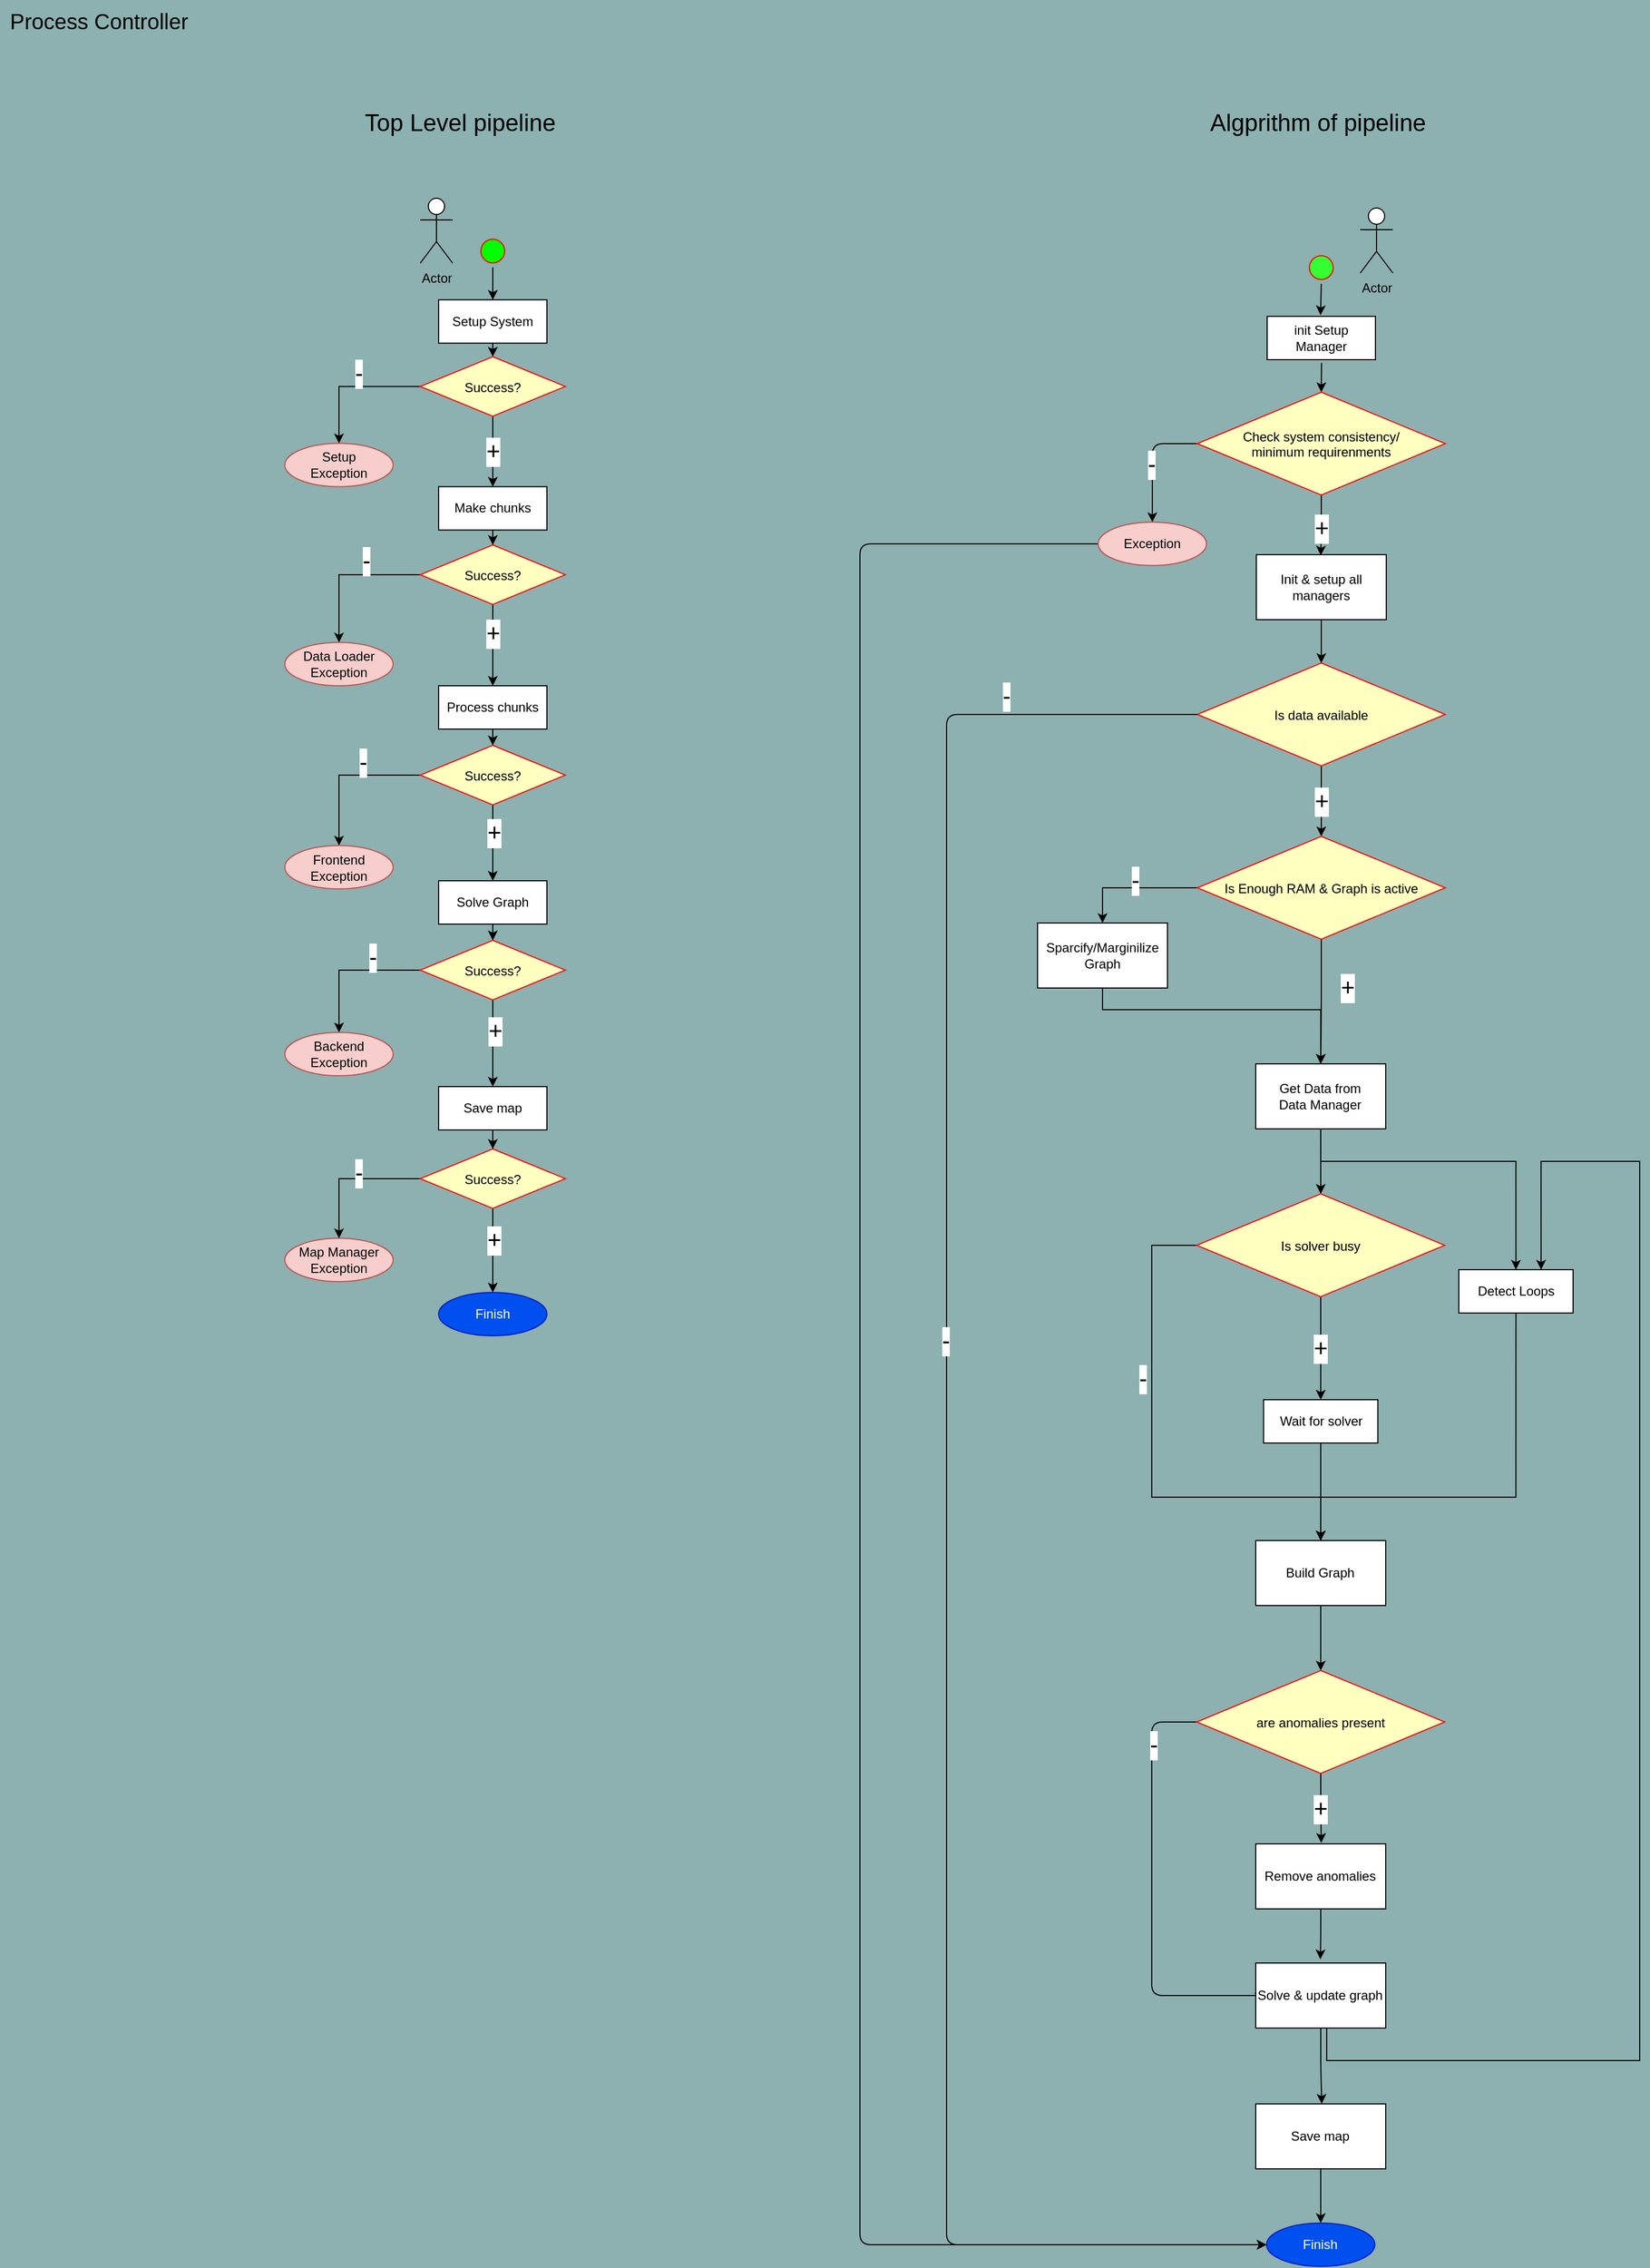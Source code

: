 <mxfile version="21.1.2" type="device">
  <diagram name="Page-1" id="7ksJPhQbzPqzRpYwF6H7">
    <mxGraphModel dx="3885" dy="1291" grid="0" gridSize="10" guides="1" tooltips="1" connect="1" arrows="1" fold="1" page="1" pageScale="1" pageWidth="1654" pageHeight="1169" background="#8DB0B0" math="0" shadow="0">
      <root>
        <mxCell id="0" />
        <mxCell id="1" parent="0" />
        <mxCell id="ingS8tIRZ2X2nlKzTgWt-1" style="edgeStyle=orthogonalEdgeStyle;rounded=0;orthogonalLoop=1;jettySize=auto;html=1;exitX=0.5;exitY=1;exitDx=0;exitDy=0;entryX=0.5;entryY=0;entryDx=0;entryDy=0;" parent="1" source="ingS8tIRZ2X2nlKzTgWt-2" target="ingS8tIRZ2X2nlKzTgWt-9" edge="1">
          <mxGeometry relative="1" as="geometry" />
        </mxCell>
        <mxCell id="ingS8tIRZ2X2nlKzTgWt-2" value="Setup System" style="whiteSpace=wrap;html=1;align=center;" parent="1" vertex="1">
          <mxGeometry x="-1235" y="292.75" width="100" height="40" as="geometry" />
        </mxCell>
        <mxCell id="ingS8tIRZ2X2nlKzTgWt-3" value="Actor" style="shape=umlActor;verticalLabelPosition=bottom;verticalAlign=top;html=1;" parent="1" vertex="1">
          <mxGeometry x="-1252" y="199" width="30" height="60" as="geometry" />
        </mxCell>
        <mxCell id="ingS8tIRZ2X2nlKzTgWt-4" style="edgeStyle=orthogonalEdgeStyle;rounded=0;orthogonalLoop=1;jettySize=auto;html=1;exitX=0.5;exitY=1;exitDx=0;exitDy=0;entryX=0.5;entryY=0;entryDx=0;entryDy=0;" parent="1" source="ingS8tIRZ2X2nlKzTgWt-5" target="ingS8tIRZ2X2nlKzTgWt-2" edge="1">
          <mxGeometry relative="1" as="geometry" />
        </mxCell>
        <mxCell id="ingS8tIRZ2X2nlKzTgWt-5" value="" style="ellipse;shape=startState;fillColor=#00FF00;strokeColor=#ff0000;fontColor=#000000;" parent="1" vertex="1">
          <mxGeometry x="-1200" y="232.75" width="30" height="30" as="geometry" />
        </mxCell>
        <mxCell id="ingS8tIRZ2X2nlKzTgWt-6" value="&lt;font style=&quot;font-size: 22px;&quot;&gt;+&lt;/font&gt;" style="edgeStyle=orthogonalEdgeStyle;rounded=0;orthogonalLoop=1;jettySize=auto;html=1;exitX=0.5;exitY=1;exitDx=0;exitDy=0;entryX=0.5;entryY=0;entryDx=0;entryDy=0;" parent="1" source="ingS8tIRZ2X2nlKzTgWt-9" target="ingS8tIRZ2X2nlKzTgWt-11" edge="1">
          <mxGeometry relative="1" as="geometry" />
        </mxCell>
        <mxCell id="ingS8tIRZ2X2nlKzTgWt-7" style="edgeStyle=orthogonalEdgeStyle;rounded=0;orthogonalLoop=1;jettySize=auto;html=1;exitX=0;exitY=0.5;exitDx=0;exitDy=0;entryX=0.5;entryY=0;entryDx=0;entryDy=0;" parent="1" source="ingS8tIRZ2X2nlKzTgWt-9" target="ingS8tIRZ2X2nlKzTgWt-12" edge="1">
          <mxGeometry relative="1" as="geometry">
            <mxPoint x="-1327" y="460.25" as="targetPoint" />
          </mxGeometry>
        </mxCell>
        <mxCell id="ingS8tIRZ2X2nlKzTgWt-8" value="&lt;font style=&quot;font-size: 22px;&quot;&gt;-&lt;/font&gt;" style="edgeLabel;html=1;align=center;verticalAlign=middle;resizable=0;points=[];" parent="ingS8tIRZ2X2nlKzTgWt-7" vertex="1" connectable="0">
          <mxGeometry x="-0.103" relative="1" as="geometry">
            <mxPoint y="-12" as="offset" />
          </mxGeometry>
        </mxCell>
        <mxCell id="ingS8tIRZ2X2nlKzTgWt-9" value="Success?" style="rhombus;fillColor=#ffffc0;strokeColor=#ff0000;" parent="1" vertex="1">
          <mxGeometry x="-1252" y="345.25" width="134" height="55" as="geometry" />
        </mxCell>
        <mxCell id="ingS8tIRZ2X2nlKzTgWt-10" style="edgeStyle=orthogonalEdgeStyle;rounded=0;orthogonalLoop=1;jettySize=auto;html=1;entryX=0.5;entryY=0;entryDx=0;entryDy=0;" parent="1" source="ingS8tIRZ2X2nlKzTgWt-11" target="ingS8tIRZ2X2nlKzTgWt-17" edge="1">
          <mxGeometry relative="1" as="geometry" />
        </mxCell>
        <mxCell id="ingS8tIRZ2X2nlKzTgWt-11" value="Make chunks" style="whiteSpace=wrap;html=1;align=center;" parent="1" vertex="1">
          <mxGeometry x="-1235" y="465.25" width="100" height="40" as="geometry" />
        </mxCell>
        <mxCell id="ingS8tIRZ2X2nlKzTgWt-12" value="Setup&lt;br&gt;Exception" style="ellipse;whiteSpace=wrap;html=1;align=center;fillColor=#f8cecc;strokeColor=#b85450;" parent="1" vertex="1">
          <mxGeometry x="-1377" y="425.25" width="100" height="40" as="geometry" />
        </mxCell>
        <mxCell id="ingS8tIRZ2X2nlKzTgWt-13" style="edgeStyle=orthogonalEdgeStyle;rounded=0;orthogonalLoop=1;jettySize=auto;html=1;entryX=0.5;entryY=0;entryDx=0;entryDy=0;" parent="1" source="ingS8tIRZ2X2nlKzTgWt-17" target="ingS8tIRZ2X2nlKzTgWt-19" edge="1">
          <mxGeometry relative="1" as="geometry" />
        </mxCell>
        <mxCell id="ingS8tIRZ2X2nlKzTgWt-14" value="&lt;font style=&quot;font-size: 22px;&quot;&gt;+&lt;/font&gt;" style="edgeLabel;html=1;align=center;verticalAlign=middle;resizable=0;points=[];" parent="ingS8tIRZ2X2nlKzTgWt-13" vertex="1" connectable="0">
          <mxGeometry x="-0.289" relative="1" as="geometry">
            <mxPoint as="offset" />
          </mxGeometry>
        </mxCell>
        <mxCell id="ingS8tIRZ2X2nlKzTgWt-15" style="edgeStyle=orthogonalEdgeStyle;rounded=0;orthogonalLoop=1;jettySize=auto;html=1;entryX=0.5;entryY=0;entryDx=0;entryDy=0;" parent="1" source="ingS8tIRZ2X2nlKzTgWt-17" target="ingS8tIRZ2X2nlKzTgWt-20" edge="1">
          <mxGeometry relative="1" as="geometry" />
        </mxCell>
        <mxCell id="ingS8tIRZ2X2nlKzTgWt-16" value="&lt;font style=&quot;font-size: 22px;&quot;&gt;-&lt;/font&gt;" style="edgeLabel;html=1;align=center;verticalAlign=middle;resizable=0;points=[];" parent="ingS8tIRZ2X2nlKzTgWt-15" vertex="1" connectable="0">
          <mxGeometry x="-0.266" y="1" relative="1" as="geometry">
            <mxPoint y="-14" as="offset" />
          </mxGeometry>
        </mxCell>
        <mxCell id="ingS8tIRZ2X2nlKzTgWt-17" value="Success?" style="rhombus;fillColor=#ffffc0;strokeColor=#ff0000;" parent="1" vertex="1">
          <mxGeometry x="-1252" y="519" width="134" height="55" as="geometry" />
        </mxCell>
        <mxCell id="ingS8tIRZ2X2nlKzTgWt-18" style="edgeStyle=orthogonalEdgeStyle;rounded=0;orthogonalLoop=1;jettySize=auto;html=1;entryX=0.5;entryY=0;entryDx=0;entryDy=0;" parent="1" source="ingS8tIRZ2X2nlKzTgWt-19" target="ingS8tIRZ2X2nlKzTgWt-25" edge="1">
          <mxGeometry relative="1" as="geometry" />
        </mxCell>
        <mxCell id="ingS8tIRZ2X2nlKzTgWt-19" value="Process chunks" style="whiteSpace=wrap;html=1;align=center;" parent="1" vertex="1">
          <mxGeometry x="-1235" y="649" width="100" height="40" as="geometry" />
        </mxCell>
        <mxCell id="ingS8tIRZ2X2nlKzTgWt-20" value="Data Loader&lt;br&gt;Exception" style="ellipse;whiteSpace=wrap;html=1;align=center;fillColor=#f8cecc;strokeColor=#b85450;" parent="1" vertex="1">
          <mxGeometry x="-1377" y="609" width="100" height="40" as="geometry" />
        </mxCell>
        <mxCell id="ingS8tIRZ2X2nlKzTgWt-21" style="edgeStyle=orthogonalEdgeStyle;rounded=0;orthogonalLoop=1;jettySize=auto;html=1;entryX=0.5;entryY=0;entryDx=0;entryDy=0;" parent="1" source="ingS8tIRZ2X2nlKzTgWt-25" target="ingS8tIRZ2X2nlKzTgWt-27" edge="1">
          <mxGeometry relative="1" as="geometry" />
        </mxCell>
        <mxCell id="ingS8tIRZ2X2nlKzTgWt-22" value="&lt;font style=&quot;font-size: 22px;&quot;&gt;+&lt;/font&gt;" style="edgeLabel;html=1;align=center;verticalAlign=middle;resizable=0;points=[];" parent="ingS8tIRZ2X2nlKzTgWt-21" vertex="1" connectable="0">
          <mxGeometry x="-0.259" y="1" relative="1" as="geometry">
            <mxPoint as="offset" />
          </mxGeometry>
        </mxCell>
        <mxCell id="ingS8tIRZ2X2nlKzTgWt-23" style="edgeStyle=orthogonalEdgeStyle;rounded=0;orthogonalLoop=1;jettySize=auto;html=1;entryX=0.5;entryY=0;entryDx=0;entryDy=0;" parent="1" source="ingS8tIRZ2X2nlKzTgWt-25" target="ingS8tIRZ2X2nlKzTgWt-28" edge="1">
          <mxGeometry relative="1" as="geometry" />
        </mxCell>
        <mxCell id="ingS8tIRZ2X2nlKzTgWt-24" value="&lt;font style=&quot;font-size: 22px;&quot;&gt;-&lt;/font&gt;" style="edgeLabel;html=1;align=center;verticalAlign=middle;resizable=0;points=[];" parent="ingS8tIRZ2X2nlKzTgWt-23" vertex="1" connectable="0">
          <mxGeometry x="-0.236" y="1" relative="1" as="geometry">
            <mxPoint y="-13" as="offset" />
          </mxGeometry>
        </mxCell>
        <mxCell id="ingS8tIRZ2X2nlKzTgWt-25" value="Success?" style="rhombus;fillColor=#ffffc0;strokeColor=#ff0000;" parent="1" vertex="1">
          <mxGeometry x="-1252" y="704" width="134" height="55" as="geometry" />
        </mxCell>
        <mxCell id="ingS8tIRZ2X2nlKzTgWt-26" style="edgeStyle=orthogonalEdgeStyle;rounded=0;orthogonalLoop=1;jettySize=auto;html=1;entryX=0.5;entryY=0;entryDx=0;entryDy=0;" parent="1" source="ingS8tIRZ2X2nlKzTgWt-27" target="ingS8tIRZ2X2nlKzTgWt-33" edge="1">
          <mxGeometry relative="1" as="geometry" />
        </mxCell>
        <mxCell id="ingS8tIRZ2X2nlKzTgWt-27" value="Solve Graph" style="whiteSpace=wrap;html=1;align=center;" parent="1" vertex="1">
          <mxGeometry x="-1235" y="829" width="100" height="40" as="geometry" />
        </mxCell>
        <mxCell id="ingS8tIRZ2X2nlKzTgWt-28" value="Frontend&lt;br&gt;Exception" style="ellipse;whiteSpace=wrap;html=1;align=center;fillColor=#f8cecc;strokeColor=#b85450;" parent="1" vertex="1">
          <mxGeometry x="-1377" y="796.5" width="100" height="40" as="geometry" />
        </mxCell>
        <mxCell id="ingS8tIRZ2X2nlKzTgWt-29" style="edgeStyle=orthogonalEdgeStyle;rounded=0;orthogonalLoop=1;jettySize=auto;html=1;entryX=0.5;entryY=0;entryDx=0;entryDy=0;" parent="1" source="ingS8tIRZ2X2nlKzTgWt-33" target="ingS8tIRZ2X2nlKzTgWt-35" edge="1">
          <mxGeometry relative="1" as="geometry" />
        </mxCell>
        <mxCell id="ingS8tIRZ2X2nlKzTgWt-30" value="&lt;font style=&quot;font-size: 22px;&quot;&gt;+&lt;/font&gt;" style="edgeLabel;html=1;align=center;verticalAlign=middle;resizable=0;points=[];" parent="ingS8tIRZ2X2nlKzTgWt-29" vertex="1" connectable="0">
          <mxGeometry x="-0.275" y="2" relative="1" as="geometry">
            <mxPoint as="offset" />
          </mxGeometry>
        </mxCell>
        <mxCell id="ingS8tIRZ2X2nlKzTgWt-31" style="edgeStyle=orthogonalEdgeStyle;rounded=0;orthogonalLoop=1;jettySize=auto;html=1;entryX=0.5;entryY=0;entryDx=0;entryDy=0;" parent="1" source="ingS8tIRZ2X2nlKzTgWt-33" target="ingS8tIRZ2X2nlKzTgWt-36" edge="1">
          <mxGeometry relative="1" as="geometry" />
        </mxCell>
        <mxCell id="ingS8tIRZ2X2nlKzTgWt-32" value="&lt;font style=&quot;font-size: 22px;&quot;&gt;-&lt;/font&gt;" style="edgeLabel;html=1;align=center;verticalAlign=middle;resizable=0;points=[];" parent="ingS8tIRZ2X2nlKzTgWt-31" vertex="1" connectable="0">
          <mxGeometry x="-0.278" y="2" relative="1" as="geometry">
            <mxPoint x="4" y="-14" as="offset" />
          </mxGeometry>
        </mxCell>
        <mxCell id="ingS8tIRZ2X2nlKzTgWt-33" value="Success?" style="rhombus;fillColor=#ffffc0;strokeColor=#ff0000;" parent="1" vertex="1">
          <mxGeometry x="-1252" y="884" width="134" height="55" as="geometry" />
        </mxCell>
        <mxCell id="ingS8tIRZ2X2nlKzTgWt-34" style="edgeStyle=orthogonalEdgeStyle;rounded=0;orthogonalLoop=1;jettySize=auto;html=1;entryX=0.5;entryY=0;entryDx=0;entryDy=0;" parent="1" source="ingS8tIRZ2X2nlKzTgWt-35" target="ingS8tIRZ2X2nlKzTgWt-41" edge="1">
          <mxGeometry relative="1" as="geometry" />
        </mxCell>
        <mxCell id="ingS8tIRZ2X2nlKzTgWt-35" value="Save map" style="whiteSpace=wrap;html=1;align=center;" parent="1" vertex="1">
          <mxGeometry x="-1235" y="1019" width="100" height="40" as="geometry" />
        </mxCell>
        <mxCell id="ingS8tIRZ2X2nlKzTgWt-36" value="Backend&lt;br&gt;Exception" style="ellipse;whiteSpace=wrap;html=1;align=center;fillColor=#f8cecc;strokeColor=#b85450;" parent="1" vertex="1">
          <mxGeometry x="-1377" y="969" width="100" height="40" as="geometry" />
        </mxCell>
        <mxCell id="ingS8tIRZ2X2nlKzTgWt-37" style="edgeStyle=orthogonalEdgeStyle;rounded=0;orthogonalLoop=1;jettySize=auto;html=1;entryX=0.5;entryY=0;entryDx=0;entryDy=0;" parent="1" source="ingS8tIRZ2X2nlKzTgWt-41" target="ingS8tIRZ2X2nlKzTgWt-42" edge="1">
          <mxGeometry relative="1" as="geometry" />
        </mxCell>
        <mxCell id="ingS8tIRZ2X2nlKzTgWt-38" value="&lt;font style=&quot;font-size: 22px;&quot;&gt;+&lt;/font&gt;" style="edgeLabel;html=1;align=center;verticalAlign=middle;resizable=0;points=[];" parent="ingS8tIRZ2X2nlKzTgWt-37" vertex="1" connectable="0">
          <mxGeometry x="-0.258" y="1" relative="1" as="geometry">
            <mxPoint as="offset" />
          </mxGeometry>
        </mxCell>
        <mxCell id="ingS8tIRZ2X2nlKzTgWt-39" style="edgeStyle=orthogonalEdgeStyle;rounded=0;orthogonalLoop=1;jettySize=auto;html=1;entryX=0.5;entryY=0;entryDx=0;entryDy=0;" parent="1" source="ingS8tIRZ2X2nlKzTgWt-41" target="ingS8tIRZ2X2nlKzTgWt-43" edge="1">
          <mxGeometry relative="1" as="geometry" />
        </mxCell>
        <mxCell id="ingS8tIRZ2X2nlKzTgWt-40" value="&lt;font style=&quot;font-size: 22px;&quot;&gt;-&lt;/font&gt;" style="edgeLabel;html=1;align=center;verticalAlign=middle;resizable=0;points=[];" parent="ingS8tIRZ2X2nlKzTgWt-39" vertex="1" connectable="0">
          <mxGeometry x="-0.121" y="1" relative="1" as="geometry">
            <mxPoint y="-6" as="offset" />
          </mxGeometry>
        </mxCell>
        <mxCell id="ingS8tIRZ2X2nlKzTgWt-41" value="Success?" style="rhombus;fillColor=#ffffc0;strokeColor=#ff0000;" parent="1" vertex="1">
          <mxGeometry x="-1252" y="1076.5" width="134" height="55" as="geometry" />
        </mxCell>
        <mxCell id="ingS8tIRZ2X2nlKzTgWt-42" value="Finish" style="ellipse;whiteSpace=wrap;html=1;align=center;fillColor=#0050ef;strokeColor=#001DBC;fontColor=#ffffff;" parent="1" vertex="1">
          <mxGeometry x="-1235" y="1209" width="100" height="40" as="geometry" />
        </mxCell>
        <mxCell id="ingS8tIRZ2X2nlKzTgWt-43" value="Map Manager&lt;br&gt;Exception" style="ellipse;whiteSpace=wrap;html=1;align=center;fillColor=#f8cecc;strokeColor=#b85450;" parent="1" vertex="1">
          <mxGeometry x="-1377" y="1159" width="100" height="40" as="geometry" />
        </mxCell>
        <mxCell id="ingS8tIRZ2X2nlKzTgWt-44" value="&lt;font style=&quot;font-size: 20px;&quot;&gt;Process Controller&lt;/font&gt;" style="text;html=1;strokeColor=none;fillColor=none;align=center;verticalAlign=middle;whiteSpace=wrap;rounded=0;" parent="1" vertex="1">
          <mxGeometry x="-1640" y="16" width="183" height="37" as="geometry" />
        </mxCell>
        <mxCell id="yYAuFfS5LJWjXP5gXa1f-1" style="edgeStyle=orthogonalEdgeStyle;orthogonalLoop=1;jettySize=auto;html=1;exitX=0.5;exitY=1;exitDx=0;exitDy=0;entryX=0.496;entryY=0.012;entryDx=0;entryDy=0;entryPerimeter=0;" edge="1" parent="1" source="yYAuFfS5LJWjXP5gXa1f-5" target="yYAuFfS5LJWjXP5gXa1f-14">
          <mxGeometry relative="1" as="geometry">
            <mxPoint x="-230.24" y="498.36" as="targetPoint" />
          </mxGeometry>
        </mxCell>
        <mxCell id="yYAuFfS5LJWjXP5gXa1f-2" value="&lt;font style=&quot;font-size: 22px;&quot;&gt;+&lt;/font&gt;" style="edgeLabel;html=1;align=center;verticalAlign=middle;resizable=0;points=[];" vertex="1" connectable="0" parent="yYAuFfS5LJWjXP5gXa1f-1">
          <mxGeometry x="0.094" relative="1" as="geometry">
            <mxPoint as="offset" />
          </mxGeometry>
        </mxCell>
        <mxCell id="yYAuFfS5LJWjXP5gXa1f-3" style="edgeStyle=orthogonalEdgeStyle;orthogonalLoop=1;jettySize=auto;html=1;exitX=0;exitY=0.5;exitDx=0;exitDy=0;entryX=0.5;entryY=0;entryDx=0;entryDy=0;" edge="1" parent="1" source="yYAuFfS5LJWjXP5gXa1f-5" target="yYAuFfS5LJWjXP5gXa1f-11">
          <mxGeometry relative="1" as="geometry">
            <mxPoint x="-598.39" y="506.52" as="targetPoint" />
          </mxGeometry>
        </mxCell>
        <mxCell id="yYAuFfS5LJWjXP5gXa1f-4" value="&lt;font style=&quot;font-size: 22px;&quot;&gt;-&lt;/font&gt;" style="edgeLabel;html=1;align=center;verticalAlign=middle;resizable=0;points=[];" vertex="1" connectable="0" parent="yYAuFfS5LJWjXP5gXa1f-3">
          <mxGeometry x="0.059" y="-1" relative="1" as="geometry">
            <mxPoint as="offset" />
          </mxGeometry>
        </mxCell>
        <mxCell id="yYAuFfS5LJWjXP5gXa1f-5" value="Check system consistency/&#xa;minimum requirenments" style="rhombus;fillColor=#ffffc0;strokeColor=#ff0000;" vertex="1" parent="1">
          <mxGeometry x="-534.5" y="378" width="229" height="95" as="geometry" />
        </mxCell>
        <mxCell id="yYAuFfS5LJWjXP5gXa1f-6" style="edgeStyle=orthogonalEdgeStyle;orthogonalLoop=1;jettySize=auto;html=1;exitX=0.5;exitY=1;exitDx=0;exitDy=0;entryX=0.493;entryY=-0.028;entryDx=0;entryDy=0;entryPerimeter=0;" edge="1" parent="1" source="yYAuFfS5LJWjXP5gXa1f-7" target="yYAuFfS5LJWjXP5gXa1f-9">
          <mxGeometry relative="1" as="geometry" />
        </mxCell>
        <mxCell id="yYAuFfS5LJWjXP5gXa1f-7" value="" style="ellipse;shape=startState;fillColor=#33FF33;strokeColor=#ff0000;fontColor=#000000;" vertex="1" parent="1">
          <mxGeometry x="-435" y="248" width="30" height="30" as="geometry" />
        </mxCell>
        <mxCell id="yYAuFfS5LJWjXP5gXa1f-8" style="edgeStyle=orthogonalEdgeStyle;orthogonalLoop=1;jettySize=auto;html=1;entryX=0.5;entryY=0;entryDx=0;entryDy=0;exitX=0.502;exitY=1.074;exitDx=0;exitDy=0;exitPerimeter=0;" edge="1" parent="1" source="yYAuFfS5LJWjXP5gXa1f-9" target="yYAuFfS5LJWjXP5gXa1f-5">
          <mxGeometry relative="1" as="geometry" />
        </mxCell>
        <mxCell id="yYAuFfS5LJWjXP5gXa1f-9" value="init Setup Manager" style="whiteSpace=wrap;html=1;align=center;" vertex="1" parent="1">
          <mxGeometry x="-470" y="308" width="100" height="40" as="geometry" />
        </mxCell>
        <mxCell id="yYAuFfS5LJWjXP5gXa1f-10" style="edgeStyle=orthogonalEdgeStyle;orthogonalLoop=1;jettySize=auto;html=1;entryX=0;entryY=0.5;entryDx=0;entryDy=0;" edge="1" parent="1" source="yYAuFfS5LJWjXP5gXa1f-11" target="yYAuFfS5LJWjXP5gXa1f-29">
          <mxGeometry relative="1" as="geometry">
            <mxPoint x="-1106" y="718" as="targetPoint" />
            <Array as="points">
              <mxPoint x="-846" y="518" />
              <mxPoint x="-846" y="2088" />
            </Array>
          </mxGeometry>
        </mxCell>
        <mxCell id="yYAuFfS5LJWjXP5gXa1f-11" value="Exception" style="ellipse;whiteSpace=wrap;html=1;align=center;fillColor=#f8cecc;strokeColor=#b85450;" vertex="1" parent="1">
          <mxGeometry x="-626" y="498" width="100" height="40" as="geometry" />
        </mxCell>
        <mxCell id="yYAuFfS5LJWjXP5gXa1f-12" value="Actor" style="shape=umlActor;verticalLabelPosition=bottom;verticalAlign=top;html=1;" vertex="1" parent="1">
          <mxGeometry x="-384" y="208" width="30" height="60" as="geometry" />
        </mxCell>
        <mxCell id="yYAuFfS5LJWjXP5gXa1f-13" style="edgeStyle=orthogonalEdgeStyle;orthogonalLoop=1;jettySize=auto;html=1;entryX=0.5;entryY=0;entryDx=0;entryDy=0;" edge="1" parent="1" source="yYAuFfS5LJWjXP5gXa1f-14" target="yYAuFfS5LJWjXP5gXa1f-16">
          <mxGeometry relative="1" as="geometry">
            <mxPoint x="-420" y="628" as="targetPoint" />
          </mxGeometry>
        </mxCell>
        <mxCell id="yYAuFfS5LJWjXP5gXa1f-14" value="Init &amp;amp; setup all managers" style="rounded=0;whiteSpace=wrap;html=1;" vertex="1" parent="1">
          <mxGeometry x="-480" y="528" width="120" height="60" as="geometry" />
        </mxCell>
        <mxCell id="yYAuFfS5LJWjXP5gXa1f-15" value="&lt;font style=&quot;font-size: 22px;&quot;&gt;+&lt;/font&gt;" style="edgeStyle=orthogonalEdgeStyle;rounded=0;orthogonalLoop=1;jettySize=auto;html=1;exitX=0.5;exitY=1;exitDx=0;exitDy=0;entryX=0.5;entryY=0;entryDx=0;entryDy=0;" edge="1" parent="1" source="yYAuFfS5LJWjXP5gXa1f-16" target="yYAuFfS5LJWjXP5gXa1f-48">
          <mxGeometry relative="1" as="geometry" />
        </mxCell>
        <mxCell id="yYAuFfS5LJWjXP5gXa1f-16" value="Is data available" style="rhombus;fillColor=#ffffc0;strokeColor=#ff0000;" vertex="1" parent="1">
          <mxGeometry x="-534.5" y="628" width="229" height="95" as="geometry" />
        </mxCell>
        <mxCell id="yYAuFfS5LJWjXP5gXa1f-17" style="edgeStyle=orthogonalEdgeStyle;rounded=0;orthogonalLoop=1;jettySize=auto;html=1;exitX=0.5;exitY=1;exitDx=0;exitDy=0;entryX=0.5;entryY=0;entryDx=0;entryDy=0;" edge="1" parent="1" source="yYAuFfS5LJWjXP5gXa1f-19" target="yYAuFfS5LJWjXP5gXa1f-28">
          <mxGeometry relative="1" as="geometry" />
        </mxCell>
        <mxCell id="yYAuFfS5LJWjXP5gXa1f-18" style="edgeStyle=orthogonalEdgeStyle;rounded=0;orthogonalLoop=1;jettySize=auto;html=1;exitX=0.5;exitY=1;exitDx=0;exitDy=0;entryX=0.5;entryY=0;entryDx=0;entryDy=0;" edge="1" parent="1" source="yYAuFfS5LJWjXP5gXa1f-19" target="yYAuFfS5LJWjXP5gXa1f-44">
          <mxGeometry relative="1" as="geometry">
            <mxPoint x="-240.03" y="1308" as="targetPoint" />
            <Array as="points">
              <mxPoint x="-420.53" y="1088" />
              <mxPoint x="-240.53" y="1088" />
            </Array>
          </mxGeometry>
        </mxCell>
        <mxCell id="yYAuFfS5LJWjXP5gXa1f-19" value="Get Data from &lt;br&gt;Data Manager" style="rounded=0;whiteSpace=wrap;html=1;" vertex="1" parent="1">
          <mxGeometry x="-480.53" y="998" width="120" height="60" as="geometry" />
        </mxCell>
        <mxCell id="yYAuFfS5LJWjXP5gXa1f-20" style="edgeStyle=orthogonalEdgeStyle;orthogonalLoop=1;jettySize=auto;html=1;" edge="1" parent="1" source="yYAuFfS5LJWjXP5gXa1f-21" target="yYAuFfS5LJWjXP5gXa1f-35">
          <mxGeometry relative="1" as="geometry" />
        </mxCell>
        <mxCell id="yYAuFfS5LJWjXP5gXa1f-21" value="Build Graph" style="rounded=0;whiteSpace=wrap;html=1;" vertex="1" parent="1">
          <mxGeometry x="-480.53" y="1438" width="120" height="60" as="geometry" />
        </mxCell>
        <mxCell id="yYAuFfS5LJWjXP5gXa1f-22" style="edgeStyle=orthogonalEdgeStyle;orthogonalLoop=1;jettySize=auto;html=1;exitX=0;exitY=0.5;exitDx=0;exitDy=0;entryX=0;entryY=0.5;entryDx=0;entryDy=0;" edge="1" parent="1" source="yYAuFfS5LJWjXP5gXa1f-16" target="yYAuFfS5LJWjXP5gXa1f-29">
          <mxGeometry relative="1" as="geometry">
            <Array as="points">
              <mxPoint x="-766" y="675" />
              <mxPoint x="-766" y="2088" />
            </Array>
            <mxPoint x="-966" y="755.5" as="sourcePoint" />
          </mxGeometry>
        </mxCell>
        <mxCell id="yYAuFfS5LJWjXP5gXa1f-23" value="&lt;font style=&quot;font-size: 22px;&quot;&gt;-&lt;/font&gt;" style="edgeLabel;html=1;align=center;verticalAlign=middle;resizable=0;points=[];" vertex="1" connectable="0" parent="yYAuFfS5LJWjXP5gXa1f-22">
          <mxGeometry x="-0.165" y="-1" relative="1" as="geometry">
            <mxPoint as="offset" />
          </mxGeometry>
        </mxCell>
        <mxCell id="yYAuFfS5LJWjXP5gXa1f-24" value="&lt;font style=&quot;font-size: 22px;&quot;&gt;-&lt;/font&gt;" style="edgeLabel;html=1;align=center;verticalAlign=middle;resizable=0;points=[];" vertex="1" connectable="0" parent="yYAuFfS5LJWjXP5gXa1f-22">
          <mxGeometry x="-0.818" relative="1" as="geometry">
            <mxPoint y="-17" as="offset" />
          </mxGeometry>
        </mxCell>
        <mxCell id="yYAuFfS5LJWjXP5gXa1f-25" value="&lt;font style=&quot;font-size: 22px;&quot;&gt;+&lt;/font&gt;" style="edgeStyle=orthogonalEdgeStyle;rounded=0;orthogonalLoop=1;jettySize=auto;html=1;exitX=0.5;exitY=1;exitDx=0;exitDy=0;entryX=0.5;entryY=0;entryDx=0;entryDy=0;" edge="1" parent="1" source="yYAuFfS5LJWjXP5gXa1f-28" target="yYAuFfS5LJWjXP5gXa1f-31">
          <mxGeometry relative="1" as="geometry" />
        </mxCell>
        <mxCell id="yYAuFfS5LJWjXP5gXa1f-26" style="edgeStyle=orthogonalEdgeStyle;rounded=0;orthogonalLoop=1;jettySize=auto;html=1;exitX=0;exitY=0.5;exitDx=0;exitDy=0;entryX=0.5;entryY=0;entryDx=0;entryDy=0;" edge="1" parent="1" source="yYAuFfS5LJWjXP5gXa1f-28" target="yYAuFfS5LJWjXP5gXa1f-21">
          <mxGeometry relative="1" as="geometry">
            <Array as="points">
              <mxPoint x="-576.53" y="1166" />
              <mxPoint x="-576.53" y="1398" />
              <mxPoint x="-420.53" y="1398" />
            </Array>
          </mxGeometry>
        </mxCell>
        <mxCell id="yYAuFfS5LJWjXP5gXa1f-27" value="&lt;font style=&quot;font-size: 22px;&quot;&gt;-&lt;/font&gt;" style="edgeLabel;html=1;align=center;verticalAlign=middle;resizable=0;points=[];" vertex="1" connectable="0" parent="yYAuFfS5LJWjXP5gXa1f-26">
          <mxGeometry x="-0.313" y="5" relative="1" as="geometry">
            <mxPoint x="-14" y="3" as="offset" />
          </mxGeometry>
        </mxCell>
        <mxCell id="yYAuFfS5LJWjXP5gXa1f-28" value="Is solver busy" style="rhombus;fillColor=#ffffc0;strokeColor=#ff0000;" vertex="1" parent="1">
          <mxGeometry x="-535.03" y="1118" width="229" height="95" as="geometry" />
        </mxCell>
        <mxCell id="yYAuFfS5LJWjXP5gXa1f-29" value="Finish" style="ellipse;whiteSpace=wrap;html=1;align=center;fillColor=#0050ef;strokeColor=#001DBC;fontColor=#ffffff;" vertex="1" parent="1">
          <mxGeometry x="-470.53" y="2068" width="100" height="40" as="geometry" />
        </mxCell>
        <mxCell id="yYAuFfS5LJWjXP5gXa1f-30" style="edgeStyle=orthogonalEdgeStyle;rounded=0;orthogonalLoop=1;jettySize=auto;html=1;exitX=0.5;exitY=1;exitDx=0;exitDy=0;entryX=0.5;entryY=0;entryDx=0;entryDy=0;" edge="1" parent="1" source="yYAuFfS5LJWjXP5gXa1f-31" target="yYAuFfS5LJWjXP5gXa1f-21">
          <mxGeometry relative="1" as="geometry" />
        </mxCell>
        <mxCell id="yYAuFfS5LJWjXP5gXa1f-31" value="Wait for solver" style="rounded=0;whiteSpace=wrap;html=1;" vertex="1" parent="1">
          <mxGeometry x="-473.28" y="1308" width="105.5" height="40" as="geometry" />
        </mxCell>
        <mxCell id="yYAuFfS5LJWjXP5gXa1f-32" value="&lt;font style=&quot;font-size: 22px;&quot;&gt;+&lt;/font&gt;" style="edgeStyle=orthogonalEdgeStyle;orthogonalLoop=1;jettySize=auto;html=1;entryX=0.504;entryY=-0.015;entryDx=0;entryDy=0;entryPerimeter=0;" edge="1" parent="1" source="yYAuFfS5LJWjXP5gXa1f-35" target="yYAuFfS5LJWjXP5gXa1f-37">
          <mxGeometry relative="1" as="geometry" />
        </mxCell>
        <mxCell id="yYAuFfS5LJWjXP5gXa1f-33" style="edgeStyle=orthogonalEdgeStyle;orthogonalLoop=1;jettySize=auto;html=1;exitX=0;exitY=0.5;exitDx=0;exitDy=0;entryX=-0.011;entryY=0.465;entryDx=0;entryDy=0;entryPerimeter=0;" edge="1" parent="1" source="yYAuFfS5LJWjXP5gXa1f-35" target="yYAuFfS5LJWjXP5gXa1f-40">
          <mxGeometry relative="1" as="geometry">
            <Array as="points">
              <mxPoint x="-576.53" y="1605" />
              <mxPoint x="-576.53" y="1858" />
              <mxPoint x="-475.53" y="1858" />
            </Array>
          </mxGeometry>
        </mxCell>
        <mxCell id="yYAuFfS5LJWjXP5gXa1f-34" value="&lt;font style=&quot;font-size: 22px;&quot;&gt;-&lt;/font&gt;" style="edgeLabel;html=1;align=center;verticalAlign=middle;resizable=0;points=[];" vertex="1" connectable="0" parent="yYAuFfS5LJWjXP5gXa1f-33">
          <mxGeometry x="-0.687" y="1" relative="1" as="geometry">
            <mxPoint as="offset" />
          </mxGeometry>
        </mxCell>
        <mxCell id="yYAuFfS5LJWjXP5gXa1f-35" value="are anomalies present" style="rhombus;fillColor=#ffffc0;strokeColor=#ff0000;" vertex="1" parent="1">
          <mxGeometry x="-535.03" y="1558" width="229" height="95" as="geometry" />
        </mxCell>
        <mxCell id="yYAuFfS5LJWjXP5gXa1f-36" style="edgeStyle=orthogonalEdgeStyle;orthogonalLoop=1;jettySize=auto;html=1;entryX=0.497;entryY=-0.057;entryDx=0;entryDy=0;entryPerimeter=0;" edge="1" parent="1" source="yYAuFfS5LJWjXP5gXa1f-37" target="yYAuFfS5LJWjXP5gXa1f-40">
          <mxGeometry relative="1" as="geometry" />
        </mxCell>
        <mxCell id="yYAuFfS5LJWjXP5gXa1f-37" value="Remove anomalies" style="rounded=0;whiteSpace=wrap;html=1;" vertex="1" parent="1">
          <mxGeometry x="-480.53" y="1718" width="120" height="60" as="geometry" />
        </mxCell>
        <mxCell id="yYAuFfS5LJWjXP5gXa1f-38" style="edgeStyle=orthogonalEdgeStyle;orthogonalLoop=1;jettySize=auto;html=1;entryX=0.508;entryY=-0.002;entryDx=0;entryDy=0;entryPerimeter=0;" edge="1" parent="1" source="yYAuFfS5LJWjXP5gXa1f-40" target="yYAuFfS5LJWjXP5gXa1f-42">
          <mxGeometry relative="1" as="geometry" />
        </mxCell>
        <mxCell id="yYAuFfS5LJWjXP5gXa1f-39" style="edgeStyle=orthogonalEdgeStyle;orthogonalLoop=1;jettySize=auto;html=1;rounded=0;entryX=0.72;entryY=0;entryDx=0;entryDy=0;entryPerimeter=0;" edge="1" parent="1" source="yYAuFfS5LJWjXP5gXa1f-40" target="yYAuFfS5LJWjXP5gXa1f-44">
          <mxGeometry relative="1" as="geometry">
            <mxPoint x="-216.53" y="1238" as="targetPoint" />
            <Array as="points">
              <mxPoint x="-415" y="1918" />
              <mxPoint x="-126" y="1918" />
              <mxPoint x="-126" y="1088" />
              <mxPoint x="-217" y="1088" />
            </Array>
          </mxGeometry>
        </mxCell>
        <mxCell id="yYAuFfS5LJWjXP5gXa1f-40" value="Solve &amp;amp; update graph" style="rounded=0;whiteSpace=wrap;html=1;" vertex="1" parent="1">
          <mxGeometry x="-480.53" y="1828" width="120" height="60" as="geometry" />
        </mxCell>
        <mxCell id="yYAuFfS5LJWjXP5gXa1f-41" style="edgeStyle=orthogonalEdgeStyle;orthogonalLoop=1;jettySize=auto;html=1;entryX=0.5;entryY=0;entryDx=0;entryDy=0;" edge="1" parent="1" source="yYAuFfS5LJWjXP5gXa1f-42" target="yYAuFfS5LJWjXP5gXa1f-29">
          <mxGeometry relative="1" as="geometry" />
        </mxCell>
        <mxCell id="yYAuFfS5LJWjXP5gXa1f-42" value="Save map" style="rounded=0;whiteSpace=wrap;html=1;" vertex="1" parent="1">
          <mxGeometry x="-480.53" y="1958" width="120" height="60" as="geometry" />
        </mxCell>
        <mxCell id="yYAuFfS5LJWjXP5gXa1f-43" style="edgeStyle=orthogonalEdgeStyle;rounded=0;orthogonalLoop=1;jettySize=auto;html=1;exitX=0.5;exitY=1;exitDx=0;exitDy=0;entryX=0.5;entryY=0;entryDx=0;entryDy=0;" edge="1" parent="1" source="yYAuFfS5LJWjXP5gXa1f-44" target="yYAuFfS5LJWjXP5gXa1f-21">
          <mxGeometry relative="1" as="geometry">
            <Array as="points">
              <mxPoint x="-239.53" y="1398" />
              <mxPoint x="-420.53" y="1398" />
            </Array>
          </mxGeometry>
        </mxCell>
        <mxCell id="yYAuFfS5LJWjXP5gXa1f-44" value="Detect Loops" style="rounded=0;whiteSpace=wrap;html=1;" vertex="1" parent="1">
          <mxGeometry x="-293.03" y="1188" width="105.5" height="40" as="geometry" />
        </mxCell>
        <mxCell id="yYAuFfS5LJWjXP5gXa1f-45" value="&lt;font style=&quot;font-size: 22px;&quot;&gt;+&lt;/font&gt;" style="edgeStyle=orthogonalEdgeStyle;rounded=0;orthogonalLoop=1;jettySize=auto;html=1;entryX=0.5;entryY=0;entryDx=0;entryDy=0;" edge="1" parent="1" source="yYAuFfS5LJWjXP5gXa1f-48" target="yYAuFfS5LJWjXP5gXa1f-19">
          <mxGeometry x="-0.221" y="24" relative="1" as="geometry">
            <mxPoint as="offset" />
          </mxGeometry>
        </mxCell>
        <mxCell id="yYAuFfS5LJWjXP5gXa1f-46" style="edgeStyle=orthogonalEdgeStyle;rounded=0;orthogonalLoop=1;jettySize=auto;html=1;exitX=0;exitY=0.5;exitDx=0;exitDy=0;entryX=0.5;entryY=0;entryDx=0;entryDy=0;" edge="1" parent="1" source="yYAuFfS5LJWjXP5gXa1f-48" target="yYAuFfS5LJWjXP5gXa1f-50">
          <mxGeometry relative="1" as="geometry" />
        </mxCell>
        <mxCell id="yYAuFfS5LJWjXP5gXa1f-47" value="&lt;font style=&quot;font-size: 22px;&quot;&gt;-&lt;/font&gt;" style="edgeLabel;html=1;align=center;verticalAlign=middle;resizable=0;points=[];" vertex="1" connectable="0" parent="yYAuFfS5LJWjXP5gXa1f-46">
          <mxGeometry x="0.085" relative="1" as="geometry">
            <mxPoint x="7" y="-7" as="offset" />
          </mxGeometry>
        </mxCell>
        <mxCell id="yYAuFfS5LJWjXP5gXa1f-48" value="Is Enough RAM &amp; Graph is active" style="rhombus;fillColor=#ffffc0;strokeColor=#ff0000;" vertex="1" parent="1">
          <mxGeometry x="-534.5" y="788" width="229" height="95" as="geometry" />
        </mxCell>
        <mxCell id="yYAuFfS5LJWjXP5gXa1f-49" style="edgeStyle=orthogonalEdgeStyle;rounded=0;orthogonalLoop=1;jettySize=auto;html=1;entryX=0.5;entryY=0;entryDx=0;entryDy=0;" edge="1" parent="1" source="yYAuFfS5LJWjXP5gXa1f-50" target="yYAuFfS5LJWjXP5gXa1f-19">
          <mxGeometry relative="1" as="geometry">
            <Array as="points">
              <mxPoint x="-622" y="948" />
              <mxPoint x="-420" y="948" />
            </Array>
          </mxGeometry>
        </mxCell>
        <mxCell id="yYAuFfS5LJWjXP5gXa1f-50" value="Sparcify/Marginilize Graph" style="rounded=0;whiteSpace=wrap;html=1;" vertex="1" parent="1">
          <mxGeometry x="-682" y="868" width="120" height="60" as="geometry" />
        </mxCell>
        <mxCell id="yYAuFfS5LJWjXP5gXa1f-51" value="&lt;font style=&quot;font-size: 22px;&quot;&gt;Top Level pipeline&lt;/font&gt;" style="text;html=1;strokeColor=none;fillColor=none;align=center;verticalAlign=middle;whiteSpace=wrap;rounded=0;" vertex="1" parent="1">
          <mxGeometry x="-1312" y="115" width="194" height="30" as="geometry" />
        </mxCell>
        <mxCell id="yYAuFfS5LJWjXP5gXa1f-52" value="&lt;span style=&quot;font-size: 22px;&quot;&gt;Algprithm of pipeline&lt;/span&gt;" style="text;html=1;strokeColor=none;fillColor=none;align=center;verticalAlign=middle;whiteSpace=wrap;rounded=0;" vertex="1" parent="1">
          <mxGeometry x="-539" y="115" width="232" height="30" as="geometry" />
        </mxCell>
      </root>
    </mxGraphModel>
  </diagram>
</mxfile>
